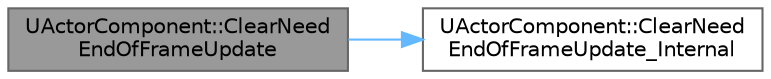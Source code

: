 digraph "UActorComponent::ClearNeedEndOfFrameUpdate"
{
 // INTERACTIVE_SVG=YES
 // LATEX_PDF_SIZE
  bgcolor="transparent";
  edge [fontname=Helvetica,fontsize=10,labelfontname=Helvetica,labelfontsize=10];
  node [fontname=Helvetica,fontsize=10,shape=box,height=0.2,width=0.4];
  rankdir="LR";
  Node1 [id="Node000001",label="UActorComponent::ClearNeed\lEndOfFrameUpdate",height=0.2,width=0.4,color="gray40", fillcolor="grey60", style="filled", fontcolor="black",tooltip="If we belong to a world, clear the request to do a deferred update."];
  Node1 -> Node2 [id="edge1_Node000001_Node000002",color="steelblue1",style="solid",tooltip=" "];
  Node2 [id="Node000002",label="UActorComponent::ClearNeed\lEndOfFrameUpdate_Internal",height=0.2,width=0.4,color="grey40", fillcolor="white", style="filled",URL="$df/db5/classUActorComponent.html#af7a85e245395fb9da0c9b5208923faf3",tooltip=" "];
}
